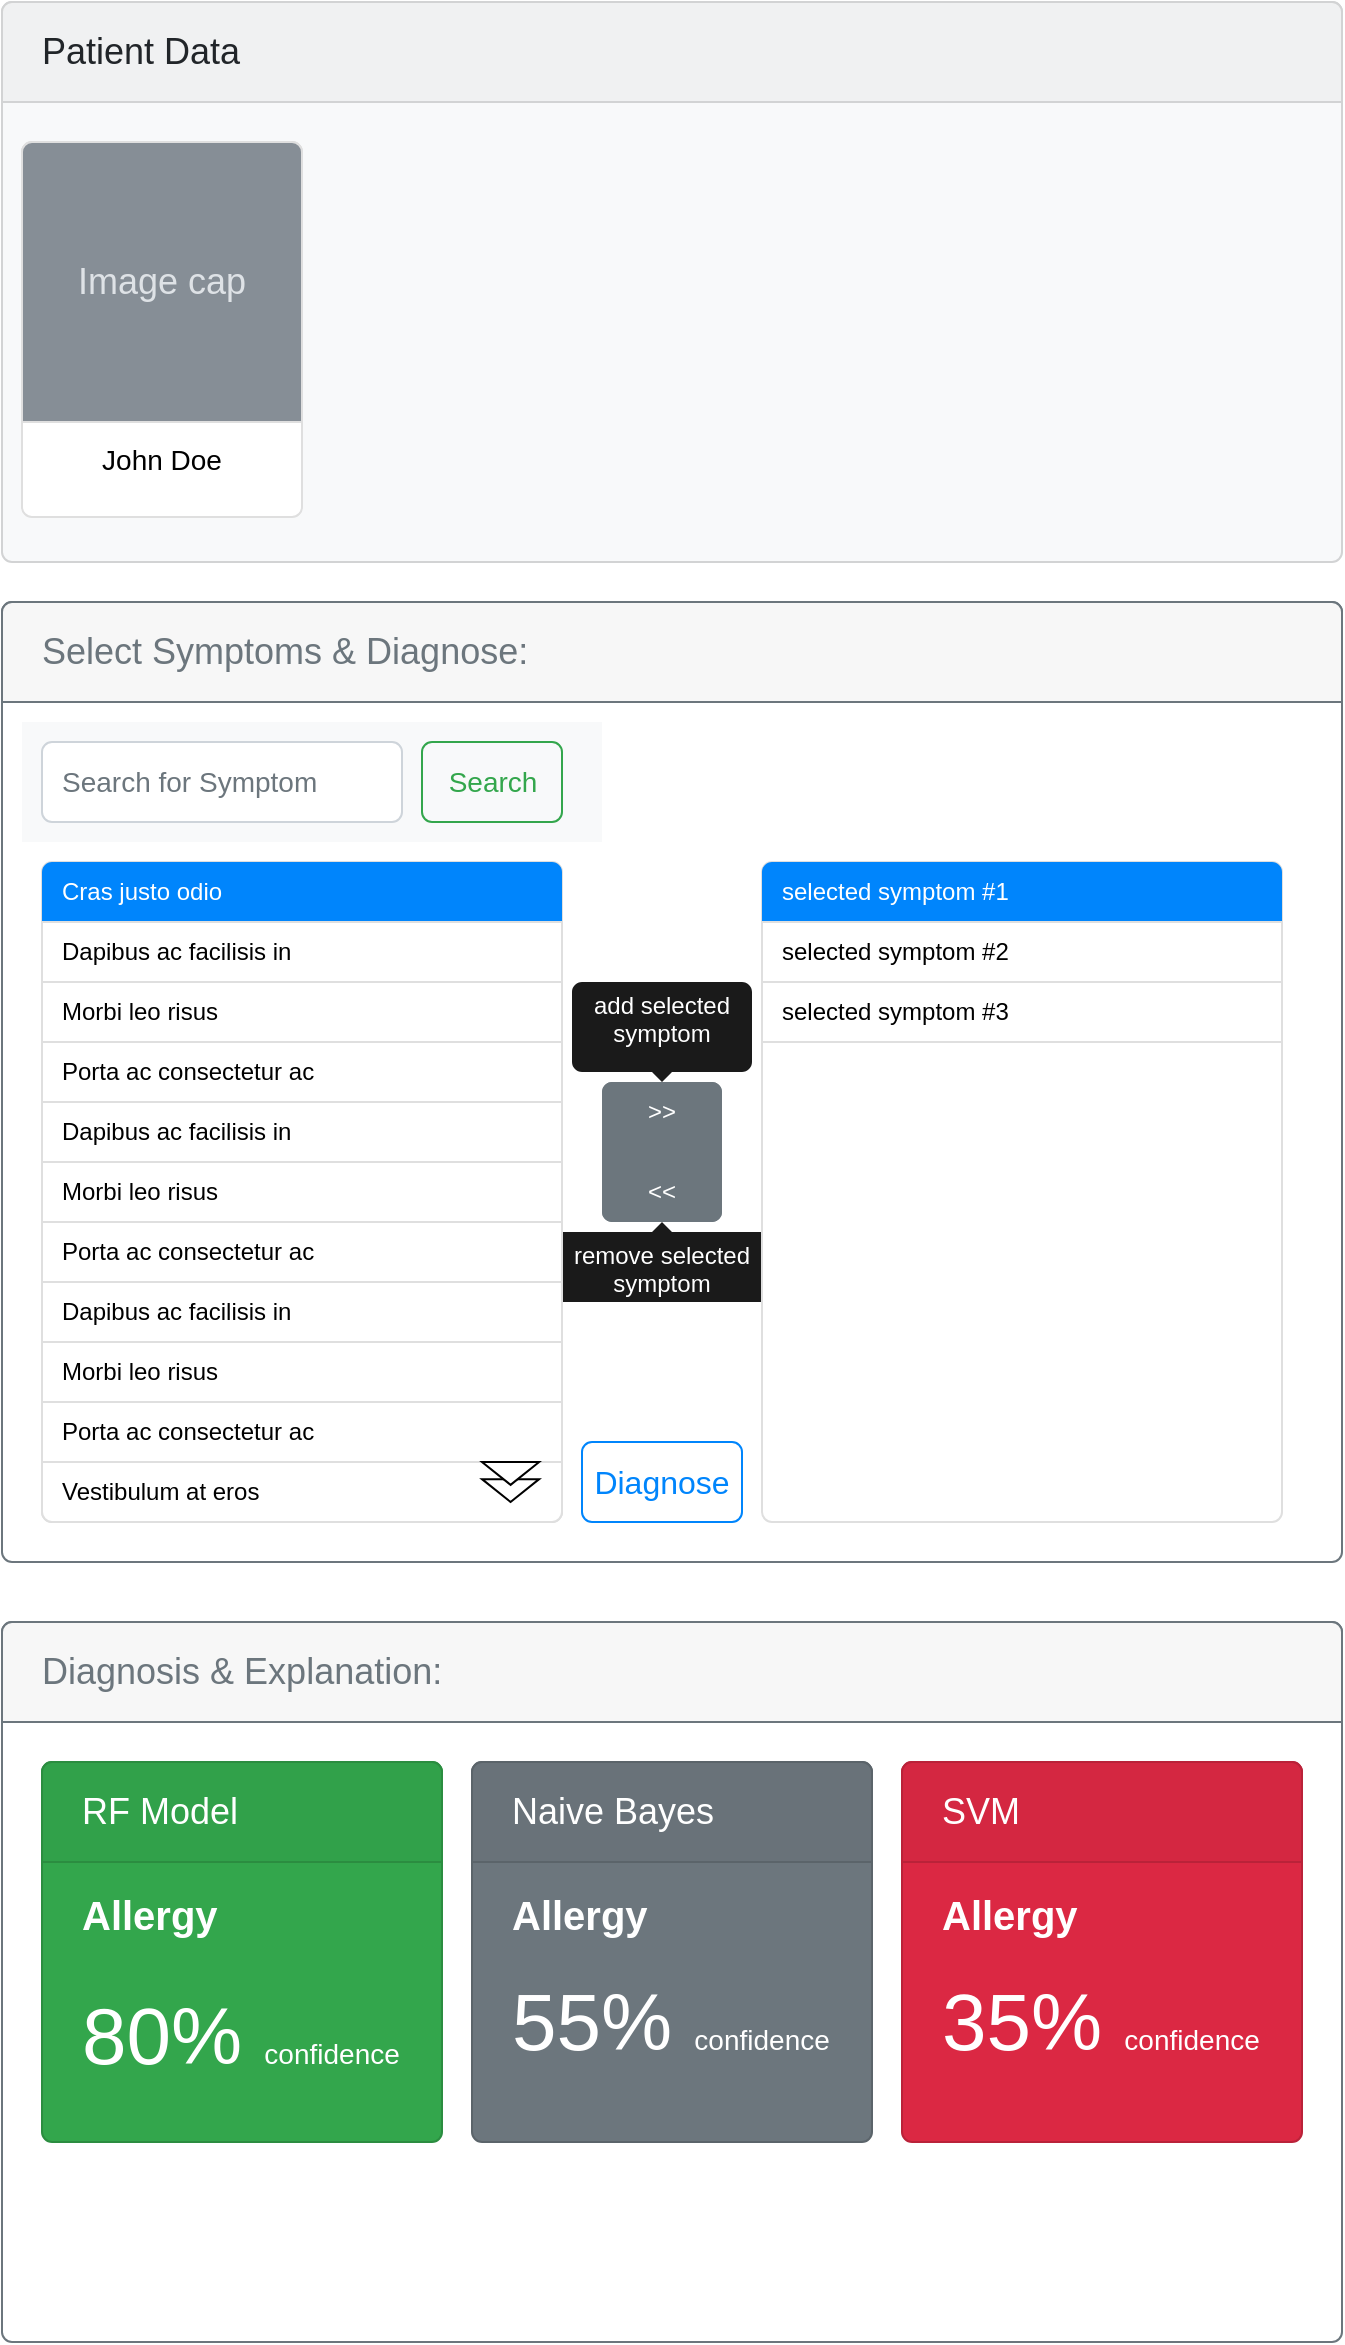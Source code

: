 <mxfile version="23.0.1" type="device">
  <diagram name="Page-1" id="c9db0220-8083-56f3-ca83-edcdcd058819">
    <mxGraphModel dx="2038" dy="1285" grid="1" gridSize="10" guides="1" tooltips="1" connect="1" arrows="1" fold="1" page="1" pageScale="1.5" pageWidth="826" pageHeight="1169" background="none" math="0" shadow="0">
      <root>
        <mxCell id="0" style=";html=1;" />
        <mxCell id="1" style=";html=1;" parent="0" />
        <mxCell id="66Egt5IpX-3dM2ojUWy4-46" value="" style="html=1;shadow=0;dashed=0;shape=mxgraph.bootstrap.rrect;rSize=5;strokeColor=#6C767D;html=1;whiteSpace=wrap;fillColor=#ffffff;fontColor=#212529;verticalAlign=bottom;align=left;spacing=20;spacingBottom=0;fontSize=14;" vertex="1" parent="1">
          <mxGeometry x="30" y="340" width="670" height="480" as="geometry" />
        </mxCell>
        <mxCell id="66Egt5IpX-3dM2ojUWy4-47" value="Select Symptoms &amp;amp; Diagnose:" style="html=1;shadow=0;dashed=0;shape=mxgraph.bootstrap.topButton;rSize=5;perimeter=none;whiteSpace=wrap;fillColor=#F7F7F7;strokeColor=#6C767D;fontColor=#6C767D;resizeWidth=1;fontSize=18;align=left;spacing=20;" vertex="1" parent="66Egt5IpX-3dM2ojUWy4-46">
          <mxGeometry width="670" height="50" relative="1" as="geometry" />
        </mxCell>
        <mxCell id="66Egt5IpX-3dM2ojUWy4-52" value="remove selected&lt;br&gt;symptom" style="html=1;shadow=0;dashed=0;shape=mxgraph.bootstrap.popover;fillColor=#1A1A1A;strokeColor=none;dx=55;dy=5;rSize=5;whiteSpace=wrap;verticalAlign=top;spacing=10;fontSize=12;spacingLeft=0;align=center;spacingTop=-5;fontColor=#FFFFFF;direction=west;spacingBottom=0;" vertex="1" parent="66Egt5IpX-3dM2ojUWy4-46">
          <mxGeometry x="275" y="310" width="110" height="40" as="geometry" />
        </mxCell>
        <mxCell id="66Egt5IpX-3dM2ojUWy4-60" value="Diagnose" style="html=1;shadow=0;dashed=0;shape=mxgraph.bootstrap.rrect;rSize=5;strokeColor=#0085FC;strokeWidth=1;fillColor=none;fontColor=#0085FC;whiteSpace=wrap;align=center;verticalAlign=middle;spacingLeft=0;fontStyle=0;fontSize=16;spacing=5;" vertex="1" parent="66Egt5IpX-3dM2ojUWy4-46">
          <mxGeometry x="290" y="420" width="80" height="40" as="geometry" />
        </mxCell>
        <mxCell id="66Egt5IpX-3dM2ojUWy4-9" value="" style="html=1;shadow=0;dashed=0;shape=mxgraph.bootstrap.rrect;rSize=5;strokeColor=#DFDFDF;html=1;whiteSpace=wrap;fillColor=#FFFFFF;fontColor=#000000;" vertex="1" parent="1">
          <mxGeometry x="50" y="470" width="260" height="330" as="geometry" />
        </mxCell>
        <mxCell id="66Egt5IpX-3dM2ojUWy4-10" value="Cras justo odio" style="html=1;shadow=0;dashed=0;shape=mxgraph.bootstrap.topButton;rSize=5;strokeColor=none;fillColor=#0085FC;fontColor=#ffffff;perimeter=none;whiteSpace=wrap;resizeWidth=1;align=left;spacing=10;" vertex="1" parent="66Egt5IpX-3dM2ojUWy4-9">
          <mxGeometry width="260" height="30" relative="1" as="geometry" />
        </mxCell>
        <mxCell id="66Egt5IpX-3dM2ojUWy4-11" value="Dapibus ac facilisis in" style="strokeColor=inherit;fillColor=inherit;gradientColor=inherit;fontColor=inherit;html=1;shadow=0;dashed=0;perimeter=none;whiteSpace=wrap;resizeWidth=1;align=left;spacing=10;" vertex="1" parent="66Egt5IpX-3dM2ojUWy4-9">
          <mxGeometry width="260" height="30" relative="1" as="geometry">
            <mxPoint y="30" as="offset" />
          </mxGeometry>
        </mxCell>
        <mxCell id="66Egt5IpX-3dM2ojUWy4-12" value="Morbi leo risus" style="strokeColor=inherit;fillColor=inherit;gradientColor=inherit;fontColor=inherit;html=1;shadow=0;dashed=0;perimeter=none;whiteSpace=wrap;resizeWidth=1;align=left;spacing=10;" vertex="1" parent="66Egt5IpX-3dM2ojUWy4-9">
          <mxGeometry width="260" height="30" relative="1" as="geometry">
            <mxPoint y="60" as="offset" />
          </mxGeometry>
        </mxCell>
        <mxCell id="66Egt5IpX-3dM2ojUWy4-13" value="Porta ac consectetur ac" style="strokeColor=inherit;fillColor=inherit;gradientColor=inherit;fontColor=inherit;html=1;shadow=0;dashed=0;perimeter=none;whiteSpace=wrap;resizeWidth=1;align=left;spacing=10;" vertex="1" parent="66Egt5IpX-3dM2ojUWy4-9">
          <mxGeometry width="260" height="30" relative="1" as="geometry">
            <mxPoint y="90" as="offset" />
          </mxGeometry>
        </mxCell>
        <mxCell id="66Egt5IpX-3dM2ojUWy4-14" value="Vestibulum at eros" style="strokeColor=inherit;fillColor=inherit;gradientColor=inherit;fontColor=inherit;html=1;shadow=0;dashed=0;shape=mxgraph.bootstrap.bottomButton;rSize=5;perimeter=none;whiteSpace=wrap;resizeWidth=1;resizeHeight=0;align=left;spacing=10;" vertex="1" parent="66Egt5IpX-3dM2ojUWy4-9">
          <mxGeometry y="1" width="260" height="30" relative="1" as="geometry">
            <mxPoint y="-30" as="offset" />
          </mxGeometry>
        </mxCell>
        <mxCell id="66Egt5IpX-3dM2ojUWy4-16" value="Dapibus ac facilisis in" style="strokeColor=inherit;fillColor=inherit;gradientColor=inherit;fontColor=inherit;html=1;shadow=0;dashed=0;perimeter=none;whiteSpace=wrap;resizeWidth=1;align=left;spacing=10;" vertex="1" parent="66Egt5IpX-3dM2ojUWy4-9">
          <mxGeometry width="260" height="30" relative="1" as="geometry">
            <mxPoint y="120" as="offset" />
          </mxGeometry>
        </mxCell>
        <mxCell id="66Egt5IpX-3dM2ojUWy4-17" value="Morbi leo risus" style="strokeColor=inherit;fillColor=inherit;gradientColor=inherit;fontColor=inherit;html=1;shadow=0;dashed=0;perimeter=none;whiteSpace=wrap;resizeWidth=1;align=left;spacing=10;" vertex="1" parent="66Egt5IpX-3dM2ojUWy4-9">
          <mxGeometry width="260" height="30" relative="1" as="geometry">
            <mxPoint y="150" as="offset" />
          </mxGeometry>
        </mxCell>
        <mxCell id="66Egt5IpX-3dM2ojUWy4-18" value="Porta ac consectetur ac" style="strokeColor=inherit;fillColor=inherit;gradientColor=inherit;fontColor=inherit;html=1;shadow=0;dashed=0;perimeter=none;whiteSpace=wrap;resizeWidth=1;align=left;spacing=10;" vertex="1" parent="66Egt5IpX-3dM2ojUWy4-9">
          <mxGeometry width="260" height="30" relative="1" as="geometry">
            <mxPoint y="180" as="offset" />
          </mxGeometry>
        </mxCell>
        <mxCell id="66Egt5IpX-3dM2ojUWy4-19" value="Dapibus ac facilisis in" style="strokeColor=inherit;fillColor=inherit;gradientColor=inherit;fontColor=inherit;html=1;shadow=0;dashed=0;perimeter=none;whiteSpace=wrap;resizeWidth=1;align=left;spacing=10;" vertex="1" parent="66Egt5IpX-3dM2ojUWy4-9">
          <mxGeometry width="260" height="30" relative="1" as="geometry">
            <mxPoint y="210" as="offset" />
          </mxGeometry>
        </mxCell>
        <mxCell id="66Egt5IpX-3dM2ojUWy4-20" value="Morbi leo risus" style="strokeColor=inherit;fillColor=inherit;gradientColor=inherit;fontColor=inherit;html=1;shadow=0;dashed=0;perimeter=none;whiteSpace=wrap;resizeWidth=1;align=left;spacing=10;" vertex="1" parent="66Egt5IpX-3dM2ojUWy4-9">
          <mxGeometry width="260" height="30" relative="1" as="geometry">
            <mxPoint y="240" as="offset" />
          </mxGeometry>
        </mxCell>
        <mxCell id="66Egt5IpX-3dM2ojUWy4-21" value="Porta ac consectetur ac" style="strokeColor=inherit;fillColor=inherit;gradientColor=inherit;fontColor=inherit;html=1;shadow=0;dashed=0;perimeter=none;whiteSpace=wrap;resizeWidth=1;align=left;spacing=10;" vertex="1" parent="66Egt5IpX-3dM2ojUWy4-9">
          <mxGeometry width="260" height="30" relative="1" as="geometry">
            <mxPoint y="270" as="offset" />
          </mxGeometry>
        </mxCell>
        <mxCell id="66Egt5IpX-3dM2ojUWy4-56" value="" style="group" vertex="1" connectable="0" parent="66Egt5IpX-3dM2ojUWy4-9">
          <mxGeometry x="220" y="300" width="28.57" height="20" as="geometry" />
        </mxCell>
        <mxCell id="66Egt5IpX-3dM2ojUWy4-54" value="" style="triangle;whiteSpace=wrap;html=1;rotation=90;" vertex="1" parent="66Egt5IpX-3dM2ojUWy4-56">
          <mxGeometry x="8.571" width="11.428" height="28.571" as="geometry" />
        </mxCell>
        <mxCell id="66Egt5IpX-3dM2ojUWy4-55" value="" style="triangle;whiteSpace=wrap;html=1;rotation=90;" vertex="1" parent="66Egt5IpX-3dM2ojUWy4-56">
          <mxGeometry x="8.571" y="-8.571" width="11.428" height="28.571" as="geometry" />
        </mxCell>
        <mxCell id="66Egt5IpX-3dM2ojUWy4-22" value="" style="html=1;shadow=0;dashed=0;fillColor=#F8F9FA;strokeColor=none;fontSize=16;fontColor=#181819;align=left;spacing=15;" vertex="1" parent="1">
          <mxGeometry x="40" y="400" width="290" height="60" as="geometry" />
        </mxCell>
        <mxCell id="66Egt5IpX-3dM2ojUWy4-23" value="Search for Symptom" style="html=1;shadow=0;dashed=0;shape=mxgraph.bootstrap.rrect;rSize=5;fontSize=14;fontColor=#6C767D;strokeColor=#CED4DA;fillColor=#ffffff;align=left;spacing=10;" vertex="1" parent="66Egt5IpX-3dM2ojUWy4-22">
          <mxGeometry width="180" height="40" relative="1" as="geometry">
            <mxPoint x="10" y="10" as="offset" />
          </mxGeometry>
        </mxCell>
        <mxCell id="66Egt5IpX-3dM2ojUWy4-24" value="Search" style="html=1;shadow=0;dashed=0;shape=mxgraph.bootstrap.rrect;rSize=5;fontSize=14;fontColor=#33A64C;strokeColor=#33A64C;fillColor=none;" vertex="1" parent="66Egt5IpX-3dM2ojUWy4-22">
          <mxGeometry width="70" height="40" relative="1" as="geometry">
            <mxPoint x="200" y="10" as="offset" />
          </mxGeometry>
        </mxCell>
        <mxCell id="66Egt5IpX-3dM2ojUWy4-25" value="" style="html=1;shadow=0;dashed=0;shape=mxgraph.bootstrap.rrect;rSize=5;strokeColor=none;html=1;whiteSpace=wrap;fillColor=#6C767D;fontColor=#ffffff;sketch=0;" vertex="1" parent="1">
          <mxGeometry x="330" y="580" width="60" height="70" as="geometry" />
        </mxCell>
        <mxCell id="66Egt5IpX-3dM2ojUWy4-26" value="&amp;gt;&amp;gt;" style="strokeColor=inherit;fillColor=inherit;gradientColor=inherit;fontColor=inherit;html=1;shadow=0;dashed=0;shape=mxgraph.bootstrap.topButton;rSize=5;perimeter=none;whiteSpace=wrap;resizeWidth=1;sketch=0;" vertex="1" parent="66Egt5IpX-3dM2ojUWy4-25">
          <mxGeometry width="60" height="30" relative="1" as="geometry" />
        </mxCell>
        <mxCell id="66Egt5IpX-3dM2ojUWy4-31" value="&amp;lt;&amp;lt;" style="strokeColor=inherit;fillColor=inherit;gradientColor=inherit;fontColor=inherit;html=1;shadow=0;dashed=0;shape=mxgraph.bootstrap.bottomButton;rSize=5;perimeter=none;whiteSpace=wrap;resizeWidth=1;resizeHeight=0;sketch=0;" vertex="1" parent="66Egt5IpX-3dM2ojUWy4-25">
          <mxGeometry y="1" width="60" height="30" relative="1" as="geometry">
            <mxPoint y="-30" as="offset" />
          </mxGeometry>
        </mxCell>
        <mxCell id="66Egt5IpX-3dM2ojUWy4-32" value="" style="html=1;shadow=0;dashed=0;shape=mxgraph.bootstrap.rrect;rSize=5;strokeColor=#DFDFDF;html=1;whiteSpace=wrap;fillColor=#FFFFFF;fontColor=#000000;" vertex="1" parent="1">
          <mxGeometry x="410" y="470" width="260" height="330" as="geometry" />
        </mxCell>
        <mxCell id="66Egt5IpX-3dM2ojUWy4-33" value="selected symptom #1" style="html=1;shadow=0;dashed=0;shape=mxgraph.bootstrap.topButton;rSize=5;strokeColor=none;fillColor=#0085FC;fontColor=#ffffff;perimeter=none;whiteSpace=wrap;resizeWidth=1;align=left;spacing=10;" vertex="1" parent="66Egt5IpX-3dM2ojUWy4-32">
          <mxGeometry width="260" height="30" relative="1" as="geometry" />
        </mxCell>
        <mxCell id="66Egt5IpX-3dM2ojUWy4-34" value="selected symptom #2" style="strokeColor=inherit;fillColor=inherit;gradientColor=inherit;fontColor=inherit;html=1;shadow=0;dashed=0;perimeter=none;whiteSpace=wrap;resizeWidth=1;align=left;spacing=10;" vertex="1" parent="66Egt5IpX-3dM2ojUWy4-32">
          <mxGeometry width="260" height="30" relative="1" as="geometry">
            <mxPoint y="30" as="offset" />
          </mxGeometry>
        </mxCell>
        <mxCell id="66Egt5IpX-3dM2ojUWy4-35" value="selected symptom #3" style="strokeColor=inherit;fillColor=inherit;gradientColor=inherit;fontColor=inherit;html=1;shadow=0;dashed=0;perimeter=none;whiteSpace=wrap;resizeWidth=1;align=left;spacing=10;" vertex="1" parent="66Egt5IpX-3dM2ojUWy4-32">
          <mxGeometry width="260" height="30" relative="1" as="geometry">
            <mxPoint y="60" as="offset" />
          </mxGeometry>
        </mxCell>
        <mxCell id="66Egt5IpX-3dM2ojUWy4-44" value="add selected symptom" style="html=1;shadow=0;dashed=0;shape=mxgraph.bootstrap.popover;fillColor=#1A1A1A;strokeColor=none;dx=45;dy=5;rSize=5;whiteSpace=wrap;verticalAlign=top;spacing=10;fontSize=12;spacingLeft=0;align=center;spacingTop=-10;fontColor=#FFFFFF;" vertex="1" parent="1">
          <mxGeometry x="315" y="530" width="90" height="50" as="geometry" />
        </mxCell>
        <mxCell id="66Egt5IpX-3dM2ojUWy4-48" value="" style="html=1;shadow=0;dashed=0;shape=mxgraph.bootstrap.rrect;rSize=5;strokeColor=#D2D3D4;html=1;whiteSpace=wrap;fillColor=#F8F9FA;fontColor=#212529;verticalAlign=bottom;align=left;spacing=20;spacingBottom=0;fontSize=14;" vertex="1" parent="1">
          <mxGeometry x="30" y="40" width="670" height="280" as="geometry" />
        </mxCell>
        <mxCell id="66Egt5IpX-3dM2ojUWy4-49" value="Patient Data" style="html=1;shadow=0;dashed=0;shape=mxgraph.bootstrap.topButton;rSize=5;perimeter=none;whiteSpace=wrap;fillColor=#F0F1F2;strokeColor=#D2D3D4;fontColor=#212529;resizeWidth=1;fontSize=18;align=left;spacing=20;" vertex="1" parent="66Egt5IpX-3dM2ojUWy4-48">
          <mxGeometry width="670" height="50" relative="1" as="geometry" />
        </mxCell>
        <mxCell id="66Egt5IpX-3dM2ojUWy4-50" value="John Doe" style="html=1;shadow=0;dashed=0;shape=mxgraph.bootstrap.rrect;rSize=5;strokeColor=#DFDFDF;html=1;whiteSpace=wrap;fillColor=#ffffff;fontColor=#000000;verticalAlign=bottom;align=center;spacing=20;fontSize=14;" vertex="1" parent="66Egt5IpX-3dM2ojUWy4-48">
          <mxGeometry x="10" y="70" width="140" height="187.507" as="geometry" />
        </mxCell>
        <mxCell id="66Egt5IpX-3dM2ojUWy4-51" value="Image cap" style="html=1;shadow=0;dashed=0;shape=mxgraph.bootstrap.topButton;rSize=5;perimeter=none;whiteSpace=wrap;fillColor=#868E96;strokeColor=#DFDFDF;fontColor=#DEE2E6;resizeWidth=1;fontSize=18;" vertex="1" parent="66Egt5IpX-3dM2ojUWy4-50">
          <mxGeometry width="140" height="140" relative="1" as="geometry" />
        </mxCell>
        <mxCell id="66Egt5IpX-3dM2ojUWy4-57" value="" style="html=1;shadow=0;dashed=0;shape=mxgraph.bootstrap.rrect;rSize=5;strokeColor=#6C767D;html=1;whiteSpace=wrap;fillColor=#ffffff;fontColor=#212529;verticalAlign=bottom;align=left;spacing=20;spacingBottom=0;fontSize=14;" vertex="1" parent="1">
          <mxGeometry x="30" y="850" width="670" height="360" as="geometry" />
        </mxCell>
        <mxCell id="66Egt5IpX-3dM2ojUWy4-58" value="Diagnosis &amp;amp; Explanation:" style="html=1;shadow=0;dashed=0;shape=mxgraph.bootstrap.topButton;rSize=5;perimeter=none;whiteSpace=wrap;fillColor=#F7F7F7;strokeColor=#6C767D;fontColor=#6C767D;resizeWidth=1;fontSize=18;align=left;spacing=20;" vertex="1" parent="66Egt5IpX-3dM2ojUWy4-57">
          <mxGeometry width="670" height="50" relative="1" as="geometry" />
        </mxCell>
        <mxCell id="66Egt5IpX-3dM2ojUWy4-61" value="&lt;b&gt;Allergy&lt;/b&gt;&lt;br&gt;&lt;br&gt;&lt;font style=&quot;font-size: 40px;&quot;&gt;80% &lt;/font&gt;&lt;font style=&quot;font-size: 14px;&quot;&gt;confidence&lt;/font&gt;" style="html=1;shadow=0;dashed=0;shape=mxgraph.bootstrap.rrect;rSize=5;strokeColor=#2B8D40;html=1;whiteSpace=wrap;fillColor=#33A64C;fontColor=#ffffff;verticalAlign=top;align=left;spacing=20;spacingBottom=0;fontSize=20;spacingTop=40;" vertex="1" parent="66Egt5IpX-3dM2ojUWy4-57">
          <mxGeometry x="20" y="70" width="200" height="190" as="geometry" />
        </mxCell>
        <mxCell id="66Egt5IpX-3dM2ojUWy4-62" value="RF Model" style="html=1;shadow=0;dashed=0;shape=mxgraph.bootstrap.topButton;rSize=5;perimeter=none;whiteSpace=wrap;fillColor=#31A14A;strokeColor=#2B8D40;fontColor=#ffffff;resizeWidth=1;fontSize=18;align=left;spacing=20;" vertex="1" parent="66Egt5IpX-3dM2ojUWy4-61">
          <mxGeometry width="200.0" height="50" relative="1" as="geometry" />
        </mxCell>
        <mxCell id="66Egt5IpX-3dM2ojUWy4-67" value="&lt;b style=&quot;border-color: var(--border-color); font-size: 20px;&quot;&gt;Allergy&lt;/b&gt;&lt;br style=&quot;border-color: var(--border-color); font-size: 20px;&quot;&gt;&lt;br style=&quot;border-color: var(--border-color); font-size: 20px;&quot;&gt;&lt;font style=&quot;border-color: var(--border-color); font-size: 40px;&quot;&gt;55%&amp;nbsp;&lt;/font&gt;confidence" style="html=1;shadow=0;dashed=0;shape=mxgraph.bootstrap.rrect;rSize=5;strokeColor=#5B646A;html=1;whiteSpace=wrap;fillColor=#6C767D;fontColor=#ffffff;verticalAlign=top;align=left;spacing=20;spacingBottom=0;fontSize=14;spacingTop=40;" vertex="1" parent="66Egt5IpX-3dM2ojUWy4-57">
          <mxGeometry x="235" y="70" width="200" height="190" as="geometry" />
        </mxCell>
        <mxCell id="66Egt5IpX-3dM2ojUWy4-68" value="Naive Bayes" style="html=1;shadow=0;dashed=0;shape=mxgraph.bootstrap.topButton;rSize=5;perimeter=none;whiteSpace=wrap;fillColor=#697279;strokeColor=#5B646A;fontColor=#ffffff;resizeWidth=1;fontSize=18;align=left;spacing=20;" vertex="1" parent="66Egt5IpX-3dM2ojUWy4-67">
          <mxGeometry width="200" height="50" relative="1" as="geometry" />
        </mxCell>
        <mxCell id="66Egt5IpX-3dM2ojUWy4-69" value="&lt;b style=&quot;border-color: var(--border-color); font-size: 20px;&quot;&gt;Allergy&lt;/b&gt;&lt;br style=&quot;border-color: var(--border-color); font-size: 20px;&quot;&gt;&lt;br style=&quot;border-color: var(--border-color); font-size: 20px;&quot;&gt;&lt;font style=&quot;border-color: var(--border-color); font-size: 40px;&quot;&gt;35%&amp;nbsp;&lt;/font&gt;confidence" style="html=1;shadow=0;dashed=0;shape=mxgraph.bootstrap.rrect;rSize=5;strokeColor=#BA2239;html=1;whiteSpace=wrap;fillColor=#DB2843;fontColor=#ffffff;verticalAlign=top;align=left;spacing=20;spacingBottom=0;fontSize=14;spacingTop=40;" vertex="1" parent="66Egt5IpX-3dM2ojUWy4-57">
          <mxGeometry x="450" y="70" width="200" height="190" as="geometry" />
        </mxCell>
        <mxCell id="66Egt5IpX-3dM2ojUWy4-70" value="SVM" style="html=1;shadow=0;dashed=0;shape=mxgraph.bootstrap.topButton;rSize=5;perimeter=none;whiteSpace=wrap;fillColor=#D42741;strokeColor=#BA2239;fontColor=#ffffff;resizeWidth=1;fontSize=18;align=left;spacing=20;" vertex="1" parent="66Egt5IpX-3dM2ojUWy4-69">
          <mxGeometry width="200" height="50" relative="1" as="geometry" />
        </mxCell>
      </root>
    </mxGraphModel>
  </diagram>
</mxfile>
